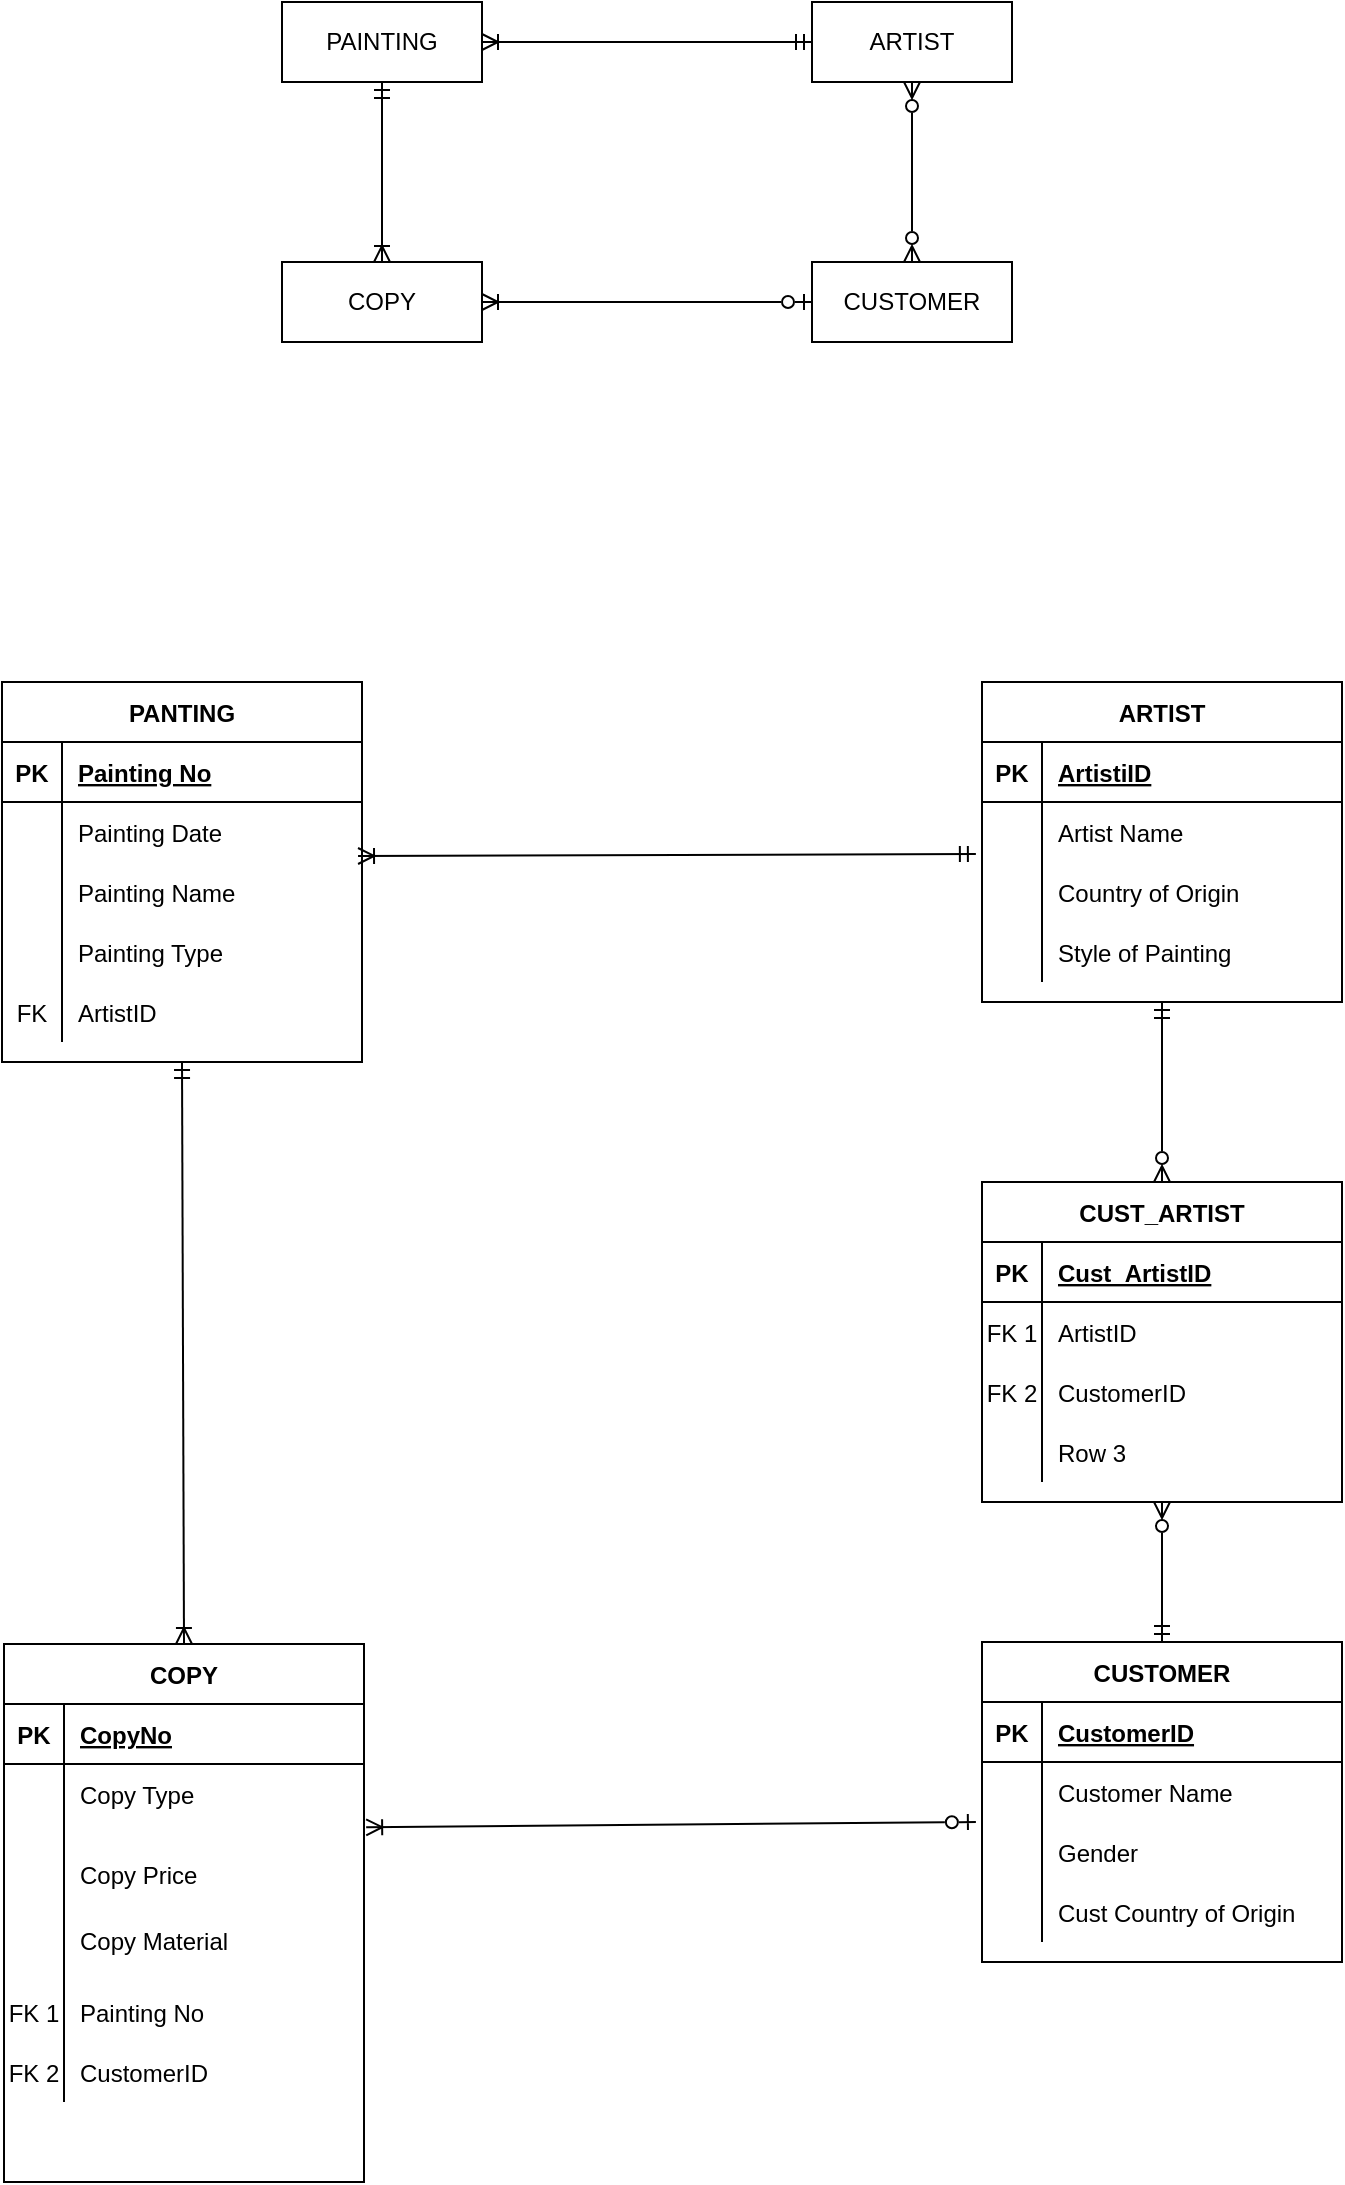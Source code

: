 <mxfile version="20.5.1" type="github"><diagram id="UgjrZTu-C4GXrfpV-J4F" name="Page-1"><mxGraphModel dx="1018" dy="602" grid="1" gridSize="10" guides="1" tooltips="1" connect="1" arrows="1" fold="1" page="1" pageScale="1" pageWidth="850" pageHeight="1100" math="0" shadow="0"><root><mxCell id="0"/><mxCell id="1" parent="0"/><mxCell id="Kl8KlTdCueOuK2SYNCw9-1" value="PANTING" style="shape=table;startSize=30;container=1;collapsible=1;childLayout=tableLayout;fixedRows=1;rowLines=0;fontStyle=1;align=center;resizeLast=1;" parent="1" vertex="1"><mxGeometry x="80" y="430" width="180" height="190" as="geometry"/></mxCell><mxCell id="Kl8KlTdCueOuK2SYNCw9-2" value="" style="shape=tableRow;horizontal=0;startSize=0;swimlaneHead=0;swimlaneBody=0;fillColor=none;collapsible=0;dropTarget=0;points=[[0,0.5],[1,0.5]];portConstraint=eastwest;top=0;left=0;right=0;bottom=1;" parent="Kl8KlTdCueOuK2SYNCw9-1" vertex="1"><mxGeometry y="30" width="180" height="30" as="geometry"/></mxCell><mxCell id="Kl8KlTdCueOuK2SYNCw9-3" value="PK" style="shape=partialRectangle;connectable=0;fillColor=none;top=0;left=0;bottom=0;right=0;fontStyle=1;overflow=hidden;" parent="Kl8KlTdCueOuK2SYNCw9-2" vertex="1"><mxGeometry width="30" height="30" as="geometry"><mxRectangle width="30" height="30" as="alternateBounds"/></mxGeometry></mxCell><mxCell id="Kl8KlTdCueOuK2SYNCw9-4" value="Painting No" style="shape=partialRectangle;connectable=0;fillColor=none;top=0;left=0;bottom=0;right=0;align=left;spacingLeft=6;fontStyle=5;overflow=hidden;" parent="Kl8KlTdCueOuK2SYNCw9-2" vertex="1"><mxGeometry x="30" width="150" height="30" as="geometry"><mxRectangle width="150" height="30" as="alternateBounds"/></mxGeometry></mxCell><mxCell id="Kl8KlTdCueOuK2SYNCw9-5" value="" style="shape=tableRow;horizontal=0;startSize=0;swimlaneHead=0;swimlaneBody=0;fillColor=none;collapsible=0;dropTarget=0;points=[[0,0.5],[1,0.5]];portConstraint=eastwest;top=0;left=0;right=0;bottom=0;" parent="Kl8KlTdCueOuK2SYNCw9-1" vertex="1"><mxGeometry y="60" width="180" height="30" as="geometry"/></mxCell><mxCell id="Kl8KlTdCueOuK2SYNCw9-6" value="" style="shape=partialRectangle;connectable=0;fillColor=none;top=0;left=0;bottom=0;right=0;editable=1;overflow=hidden;" parent="Kl8KlTdCueOuK2SYNCw9-5" vertex="1"><mxGeometry width="30" height="30" as="geometry"><mxRectangle width="30" height="30" as="alternateBounds"/></mxGeometry></mxCell><mxCell id="Kl8KlTdCueOuK2SYNCw9-7" value="Painting Date" style="shape=partialRectangle;connectable=0;fillColor=none;top=0;left=0;bottom=0;right=0;align=left;spacingLeft=6;overflow=hidden;" parent="Kl8KlTdCueOuK2SYNCw9-5" vertex="1"><mxGeometry x="30" width="150" height="30" as="geometry"><mxRectangle width="150" height="30" as="alternateBounds"/></mxGeometry></mxCell><mxCell id="Kl8KlTdCueOuK2SYNCw9-8" value="" style="shape=tableRow;horizontal=0;startSize=0;swimlaneHead=0;swimlaneBody=0;fillColor=none;collapsible=0;dropTarget=0;points=[[0,0.5],[1,0.5]];portConstraint=eastwest;top=0;left=0;right=0;bottom=0;" parent="Kl8KlTdCueOuK2SYNCw9-1" vertex="1"><mxGeometry y="90" width="180" height="30" as="geometry"/></mxCell><mxCell id="Kl8KlTdCueOuK2SYNCw9-9" value="" style="shape=partialRectangle;connectable=0;fillColor=none;top=0;left=0;bottom=0;right=0;editable=1;overflow=hidden;" parent="Kl8KlTdCueOuK2SYNCw9-8" vertex="1"><mxGeometry width="30" height="30" as="geometry"><mxRectangle width="30" height="30" as="alternateBounds"/></mxGeometry></mxCell><mxCell id="Kl8KlTdCueOuK2SYNCw9-10" value="Painting Name" style="shape=partialRectangle;connectable=0;fillColor=none;top=0;left=0;bottom=0;right=0;align=left;spacingLeft=6;overflow=hidden;" parent="Kl8KlTdCueOuK2SYNCw9-8" vertex="1"><mxGeometry x="30" width="150" height="30" as="geometry"><mxRectangle width="150" height="30" as="alternateBounds"/></mxGeometry></mxCell><mxCell id="Kl8KlTdCueOuK2SYNCw9-11" value="" style="shape=tableRow;horizontal=0;startSize=0;swimlaneHead=0;swimlaneBody=0;fillColor=none;collapsible=0;dropTarget=0;points=[[0,0.5],[1,0.5]];portConstraint=eastwest;top=0;left=0;right=0;bottom=0;" parent="Kl8KlTdCueOuK2SYNCw9-1" vertex="1"><mxGeometry y="120" width="180" height="30" as="geometry"/></mxCell><mxCell id="Kl8KlTdCueOuK2SYNCw9-12" value="" style="shape=partialRectangle;connectable=0;fillColor=none;top=0;left=0;bottom=0;right=0;editable=1;overflow=hidden;" parent="Kl8KlTdCueOuK2SYNCw9-11" vertex="1"><mxGeometry width="30" height="30" as="geometry"><mxRectangle width="30" height="30" as="alternateBounds"/></mxGeometry></mxCell><mxCell id="Kl8KlTdCueOuK2SYNCw9-13" value="Painting Type" style="shape=partialRectangle;connectable=0;fillColor=none;top=0;left=0;bottom=0;right=0;align=left;spacingLeft=6;overflow=hidden;" parent="Kl8KlTdCueOuK2SYNCw9-11" vertex="1"><mxGeometry x="30" width="150" height="30" as="geometry"><mxRectangle width="150" height="30" as="alternateBounds"/></mxGeometry></mxCell><mxCell id="DbjC0ZwZHZC5lsRyCzgc-69" value="" style="shape=tableRow;horizontal=0;startSize=0;swimlaneHead=0;swimlaneBody=0;fillColor=none;collapsible=0;dropTarget=0;points=[[0,0.5],[1,0.5]];portConstraint=eastwest;top=0;left=0;right=0;bottom=0;" vertex="1" parent="Kl8KlTdCueOuK2SYNCw9-1"><mxGeometry y="150" width="180" height="30" as="geometry"/></mxCell><mxCell id="DbjC0ZwZHZC5lsRyCzgc-70" value="FK" style="shape=partialRectangle;connectable=0;fillColor=none;top=0;left=0;bottom=0;right=0;editable=1;overflow=hidden;" vertex="1" parent="DbjC0ZwZHZC5lsRyCzgc-69"><mxGeometry width="30" height="30" as="geometry"><mxRectangle width="30" height="30" as="alternateBounds"/></mxGeometry></mxCell><mxCell id="DbjC0ZwZHZC5lsRyCzgc-71" value="ArtistID" style="shape=partialRectangle;connectable=0;fillColor=none;top=0;left=0;bottom=0;right=0;align=left;spacingLeft=6;overflow=hidden;" vertex="1" parent="DbjC0ZwZHZC5lsRyCzgc-69"><mxGeometry x="30" width="150" height="30" as="geometry"><mxRectangle width="150" height="30" as="alternateBounds"/></mxGeometry></mxCell><mxCell id="Kl8KlTdCueOuK2SYNCw9-14" value="PAINTING" style="whiteSpace=wrap;html=1;align=center;" parent="1" vertex="1"><mxGeometry x="220" y="90" width="100" height="40" as="geometry"/></mxCell><mxCell id="Kl8KlTdCueOuK2SYNCw9-15" value="ARTIST" style="whiteSpace=wrap;html=1;align=center;" parent="1" vertex="1"><mxGeometry x="485" y="90" width="100" height="40" as="geometry"/></mxCell><mxCell id="Kl8KlTdCueOuK2SYNCw9-16" value="COPY" style="whiteSpace=wrap;html=1;align=center;" parent="1" vertex="1"><mxGeometry x="220" y="220" width="100" height="40" as="geometry"/></mxCell><mxCell id="Kl8KlTdCueOuK2SYNCw9-17" value="CUSTOMER" style="whiteSpace=wrap;html=1;align=center;" parent="1" vertex="1"><mxGeometry x="485" y="220" width="100" height="40" as="geometry"/></mxCell><mxCell id="Kl8KlTdCueOuK2SYNCw9-18" value="" style="endArrow=ERmandOne;html=1;rounded=0;entryX=0;entryY=0.5;entryDx=0;entryDy=0;exitX=1;exitY=0.5;exitDx=0;exitDy=0;startArrow=ERoneToMany;startFill=0;endFill=0;" parent="1" source="Kl8KlTdCueOuK2SYNCw9-14" target="Kl8KlTdCueOuK2SYNCw9-15" edge="1"><mxGeometry relative="1" as="geometry"><mxPoint x="345" y="230" as="sourcePoint"/><mxPoint x="345" y="270" as="targetPoint"/></mxGeometry></mxCell><mxCell id="DbjC0ZwZHZC5lsRyCzgc-3" value="" style="endArrow=ERmandOne;html=1;rounded=0;entryX=0.5;entryY=1;entryDx=0;entryDy=0;startArrow=ERoneToMany;startFill=0;endFill=0;exitX=0.5;exitY=0;exitDx=0;exitDy=0;" edge="1" parent="1" source="Kl8KlTdCueOuK2SYNCw9-16" target="Kl8KlTdCueOuK2SYNCw9-14"><mxGeometry width="50" height="50" relative="1" as="geometry"><mxPoint x="270" y="210" as="sourcePoint"/><mxPoint x="310" y="160" as="targetPoint"/></mxGeometry></mxCell><mxCell id="DbjC0ZwZHZC5lsRyCzgc-5" value="" style="endArrow=ERzeroToOne;html=1;rounded=0;exitX=1;exitY=0.5;exitDx=0;exitDy=0;entryX=0;entryY=0.5;entryDx=0;entryDy=0;startArrow=ERoneToMany;startFill=0;endFill=0;" edge="1" parent="1" source="Kl8KlTdCueOuK2SYNCw9-16" target="Kl8KlTdCueOuK2SYNCw9-17"><mxGeometry width="50" height="50" relative="1" as="geometry"><mxPoint x="355" y="280" as="sourcePoint"/><mxPoint x="405" y="230" as="targetPoint"/></mxGeometry></mxCell><mxCell id="DbjC0ZwZHZC5lsRyCzgc-6" value="" style="endArrow=ERzeroToMany;html=1;rounded=0;exitX=0.5;exitY=0;exitDx=0;exitDy=0;entryX=0.5;entryY=1;entryDx=0;entryDy=0;endFill=0;startArrow=ERzeroToMany;startFill=0;" edge="1" parent="1" source="Kl8KlTdCueOuK2SYNCw9-17" target="Kl8KlTdCueOuK2SYNCw9-15"><mxGeometry width="50" height="50" relative="1" as="geometry"><mxPoint x="515" y="210" as="sourcePoint"/><mxPoint x="565" y="160" as="targetPoint"/></mxGeometry></mxCell><mxCell id="DbjC0ZwZHZC5lsRyCzgc-7" value="ARTIST" style="shape=table;startSize=30;container=1;collapsible=1;childLayout=tableLayout;fixedRows=1;rowLines=0;fontStyle=1;align=center;resizeLast=1;" vertex="1" parent="1"><mxGeometry x="570" y="430" width="180" height="160" as="geometry"/></mxCell><mxCell id="DbjC0ZwZHZC5lsRyCzgc-8" value="" style="shape=tableRow;horizontal=0;startSize=0;swimlaneHead=0;swimlaneBody=0;fillColor=none;collapsible=0;dropTarget=0;points=[[0,0.5],[1,0.5]];portConstraint=eastwest;top=0;left=0;right=0;bottom=1;" vertex="1" parent="DbjC0ZwZHZC5lsRyCzgc-7"><mxGeometry y="30" width="180" height="30" as="geometry"/></mxCell><mxCell id="DbjC0ZwZHZC5lsRyCzgc-9" value="PK" style="shape=partialRectangle;connectable=0;fillColor=none;top=0;left=0;bottom=0;right=0;fontStyle=1;overflow=hidden;" vertex="1" parent="DbjC0ZwZHZC5lsRyCzgc-8"><mxGeometry width="30" height="30" as="geometry"><mxRectangle width="30" height="30" as="alternateBounds"/></mxGeometry></mxCell><mxCell id="DbjC0ZwZHZC5lsRyCzgc-10" value="ArtistiID" style="shape=partialRectangle;connectable=0;fillColor=none;top=0;left=0;bottom=0;right=0;align=left;spacingLeft=6;fontStyle=5;overflow=hidden;" vertex="1" parent="DbjC0ZwZHZC5lsRyCzgc-8"><mxGeometry x="30" width="150" height="30" as="geometry"><mxRectangle width="150" height="30" as="alternateBounds"/></mxGeometry></mxCell><mxCell id="DbjC0ZwZHZC5lsRyCzgc-11" value="" style="shape=tableRow;horizontal=0;startSize=0;swimlaneHead=0;swimlaneBody=0;fillColor=none;collapsible=0;dropTarget=0;points=[[0,0.5],[1,0.5]];portConstraint=eastwest;top=0;left=0;right=0;bottom=0;" vertex="1" parent="DbjC0ZwZHZC5lsRyCzgc-7"><mxGeometry y="60" width="180" height="30" as="geometry"/></mxCell><mxCell id="DbjC0ZwZHZC5lsRyCzgc-12" value="" style="shape=partialRectangle;connectable=0;fillColor=none;top=0;left=0;bottom=0;right=0;editable=1;overflow=hidden;" vertex="1" parent="DbjC0ZwZHZC5lsRyCzgc-11"><mxGeometry width="30" height="30" as="geometry"><mxRectangle width="30" height="30" as="alternateBounds"/></mxGeometry></mxCell><mxCell id="DbjC0ZwZHZC5lsRyCzgc-13" value="Artist Name" style="shape=partialRectangle;connectable=0;fillColor=none;top=0;left=0;bottom=0;right=0;align=left;spacingLeft=6;overflow=hidden;" vertex="1" parent="DbjC0ZwZHZC5lsRyCzgc-11"><mxGeometry x="30" width="150" height="30" as="geometry"><mxRectangle width="150" height="30" as="alternateBounds"/></mxGeometry></mxCell><mxCell id="DbjC0ZwZHZC5lsRyCzgc-14" value="" style="shape=tableRow;horizontal=0;startSize=0;swimlaneHead=0;swimlaneBody=0;fillColor=none;collapsible=0;dropTarget=0;points=[[0,0.5],[1,0.5]];portConstraint=eastwest;top=0;left=0;right=0;bottom=0;" vertex="1" parent="DbjC0ZwZHZC5lsRyCzgc-7"><mxGeometry y="90" width="180" height="30" as="geometry"/></mxCell><mxCell id="DbjC0ZwZHZC5lsRyCzgc-15" value="" style="shape=partialRectangle;connectable=0;fillColor=none;top=0;left=0;bottom=0;right=0;editable=1;overflow=hidden;" vertex="1" parent="DbjC0ZwZHZC5lsRyCzgc-14"><mxGeometry width="30" height="30" as="geometry"><mxRectangle width="30" height="30" as="alternateBounds"/></mxGeometry></mxCell><mxCell id="DbjC0ZwZHZC5lsRyCzgc-16" value="Country of Origin" style="shape=partialRectangle;connectable=0;fillColor=none;top=0;left=0;bottom=0;right=0;align=left;spacingLeft=6;overflow=hidden;" vertex="1" parent="DbjC0ZwZHZC5lsRyCzgc-14"><mxGeometry x="30" width="150" height="30" as="geometry"><mxRectangle width="150" height="30" as="alternateBounds"/></mxGeometry></mxCell><mxCell id="DbjC0ZwZHZC5lsRyCzgc-17" value="" style="shape=tableRow;horizontal=0;startSize=0;swimlaneHead=0;swimlaneBody=0;fillColor=none;collapsible=0;dropTarget=0;points=[[0,0.5],[1,0.5]];portConstraint=eastwest;top=0;left=0;right=0;bottom=0;" vertex="1" parent="DbjC0ZwZHZC5lsRyCzgc-7"><mxGeometry y="120" width="180" height="30" as="geometry"/></mxCell><mxCell id="DbjC0ZwZHZC5lsRyCzgc-18" value="" style="shape=partialRectangle;connectable=0;fillColor=none;top=0;left=0;bottom=0;right=0;editable=1;overflow=hidden;" vertex="1" parent="DbjC0ZwZHZC5lsRyCzgc-17"><mxGeometry width="30" height="30" as="geometry"><mxRectangle width="30" height="30" as="alternateBounds"/></mxGeometry></mxCell><mxCell id="DbjC0ZwZHZC5lsRyCzgc-19" value="Style of Painting" style="shape=partialRectangle;connectable=0;fillColor=none;top=0;left=0;bottom=0;right=0;align=left;spacingLeft=6;overflow=hidden;" vertex="1" parent="DbjC0ZwZHZC5lsRyCzgc-17"><mxGeometry x="30" width="150" height="30" as="geometry"><mxRectangle width="150" height="30" as="alternateBounds"/></mxGeometry></mxCell><mxCell id="DbjC0ZwZHZC5lsRyCzgc-20" value="COPY" style="shape=table;startSize=30;container=1;collapsible=1;childLayout=tableLayout;fixedRows=1;rowLines=0;fontStyle=1;align=center;resizeLast=1;" vertex="1" parent="1"><mxGeometry x="81" y="911" width="180" height="269" as="geometry"/></mxCell><mxCell id="DbjC0ZwZHZC5lsRyCzgc-21" value="" style="shape=tableRow;horizontal=0;startSize=0;swimlaneHead=0;swimlaneBody=0;fillColor=none;collapsible=0;dropTarget=0;points=[[0,0.5],[1,0.5]];portConstraint=eastwest;top=0;left=0;right=0;bottom=1;" vertex="1" parent="DbjC0ZwZHZC5lsRyCzgc-20"><mxGeometry y="30" width="180" height="30" as="geometry"/></mxCell><mxCell id="DbjC0ZwZHZC5lsRyCzgc-22" value="PK" style="shape=partialRectangle;connectable=0;fillColor=none;top=0;left=0;bottom=0;right=0;fontStyle=1;overflow=hidden;" vertex="1" parent="DbjC0ZwZHZC5lsRyCzgc-21"><mxGeometry width="30" height="30" as="geometry"><mxRectangle width="30" height="30" as="alternateBounds"/></mxGeometry></mxCell><mxCell id="DbjC0ZwZHZC5lsRyCzgc-23" value="CopyNo" style="shape=partialRectangle;connectable=0;fillColor=none;top=0;left=0;bottom=0;right=0;align=left;spacingLeft=6;fontStyle=5;overflow=hidden;" vertex="1" parent="DbjC0ZwZHZC5lsRyCzgc-21"><mxGeometry x="30" width="150" height="30" as="geometry"><mxRectangle width="150" height="30" as="alternateBounds"/></mxGeometry></mxCell><mxCell id="DbjC0ZwZHZC5lsRyCzgc-24" value="" style="shape=tableRow;horizontal=0;startSize=0;swimlaneHead=0;swimlaneBody=0;fillColor=none;collapsible=0;dropTarget=0;points=[[0,0.5],[1,0.5]];portConstraint=eastwest;top=0;left=0;right=0;bottom=0;" vertex="1" parent="DbjC0ZwZHZC5lsRyCzgc-20"><mxGeometry y="60" width="180" height="30" as="geometry"/></mxCell><mxCell id="DbjC0ZwZHZC5lsRyCzgc-25" value="" style="shape=partialRectangle;connectable=0;fillColor=none;top=0;left=0;bottom=0;right=0;editable=1;overflow=hidden;" vertex="1" parent="DbjC0ZwZHZC5lsRyCzgc-24"><mxGeometry width="30" height="30" as="geometry"><mxRectangle width="30" height="30" as="alternateBounds"/></mxGeometry></mxCell><mxCell id="DbjC0ZwZHZC5lsRyCzgc-26" value="Copy Type" style="shape=partialRectangle;connectable=0;fillColor=none;top=0;left=0;bottom=0;right=0;align=left;spacingLeft=6;overflow=hidden;" vertex="1" parent="DbjC0ZwZHZC5lsRyCzgc-24"><mxGeometry x="30" width="150" height="30" as="geometry"><mxRectangle width="150" height="30" as="alternateBounds"/></mxGeometry></mxCell><mxCell id="DbjC0ZwZHZC5lsRyCzgc-27" value="" style="shape=tableRow;horizontal=0;startSize=0;swimlaneHead=0;swimlaneBody=0;fillColor=none;collapsible=0;dropTarget=0;points=[[0,0.5],[1,0.5]];portConstraint=eastwest;top=0;left=0;right=0;bottom=0;" vertex="1" parent="DbjC0ZwZHZC5lsRyCzgc-20"><mxGeometry y="90" width="180" height="50" as="geometry"/></mxCell><mxCell id="DbjC0ZwZHZC5lsRyCzgc-28" value="" style="shape=partialRectangle;connectable=0;fillColor=none;top=0;left=0;bottom=0;right=0;editable=1;overflow=hidden;" vertex="1" parent="DbjC0ZwZHZC5lsRyCzgc-27"><mxGeometry width="30" height="50" as="geometry"><mxRectangle width="30" height="50" as="alternateBounds"/></mxGeometry></mxCell><mxCell id="DbjC0ZwZHZC5lsRyCzgc-29" value="Copy Price" style="shape=partialRectangle;connectable=0;fillColor=none;top=0;left=0;bottom=0;right=0;align=left;spacingLeft=6;overflow=hidden;" vertex="1" parent="DbjC0ZwZHZC5lsRyCzgc-27"><mxGeometry x="30" width="150" height="50" as="geometry"><mxRectangle width="150" height="50" as="alternateBounds"/></mxGeometry></mxCell><mxCell id="DbjC0ZwZHZC5lsRyCzgc-30" value="" style="shape=tableRow;horizontal=0;startSize=0;swimlaneHead=0;swimlaneBody=0;fillColor=none;collapsible=0;dropTarget=0;points=[[0,0.5],[1,0.5]];portConstraint=eastwest;top=0;left=0;right=0;bottom=0;" vertex="1" parent="DbjC0ZwZHZC5lsRyCzgc-20"><mxGeometry y="140" width="180" height="29" as="geometry"/></mxCell><mxCell id="DbjC0ZwZHZC5lsRyCzgc-31" value="" style="shape=partialRectangle;connectable=0;fillColor=none;top=0;left=0;bottom=0;right=0;editable=1;overflow=hidden;" vertex="1" parent="DbjC0ZwZHZC5lsRyCzgc-30"><mxGeometry width="30" height="29" as="geometry"><mxRectangle width="30" height="29" as="alternateBounds"/></mxGeometry></mxCell><mxCell id="DbjC0ZwZHZC5lsRyCzgc-32" value="Copy Material&#10;&#10;Painting No" style="shape=partialRectangle;connectable=0;fillColor=none;top=0;left=0;bottom=0;right=0;align=left;spacingLeft=6;overflow=hidden;" vertex="1" parent="DbjC0ZwZHZC5lsRyCzgc-30"><mxGeometry x="30" width="150" height="29" as="geometry"><mxRectangle width="150" height="29" as="alternateBounds"/></mxGeometry></mxCell><mxCell id="DbjC0ZwZHZC5lsRyCzgc-63" value="" style="shape=tableRow;horizontal=0;startSize=0;swimlaneHead=0;swimlaneBody=0;fillColor=none;collapsible=0;dropTarget=0;points=[[0,0.5],[1,0.5]];portConstraint=eastwest;top=0;left=0;right=0;bottom=0;" vertex="1" parent="DbjC0ZwZHZC5lsRyCzgc-20"><mxGeometry y="169" width="180" height="30" as="geometry"/></mxCell><mxCell id="DbjC0ZwZHZC5lsRyCzgc-64" value="FK 1" style="shape=partialRectangle;connectable=0;fillColor=none;top=0;left=0;bottom=0;right=0;editable=1;overflow=hidden;" vertex="1" parent="DbjC0ZwZHZC5lsRyCzgc-63"><mxGeometry width="30" height="30" as="geometry"><mxRectangle width="30" height="30" as="alternateBounds"/></mxGeometry></mxCell><mxCell id="DbjC0ZwZHZC5lsRyCzgc-65" value="Painting No" style="shape=partialRectangle;connectable=0;fillColor=none;top=0;left=0;bottom=0;right=0;align=left;spacingLeft=6;overflow=hidden;" vertex="1" parent="DbjC0ZwZHZC5lsRyCzgc-63"><mxGeometry x="30" width="150" height="30" as="geometry"><mxRectangle width="150" height="30" as="alternateBounds"/></mxGeometry></mxCell><mxCell id="DbjC0ZwZHZC5lsRyCzgc-66" value="" style="shape=tableRow;horizontal=0;startSize=0;swimlaneHead=0;swimlaneBody=0;fillColor=none;collapsible=0;dropTarget=0;points=[[0,0.5],[1,0.5]];portConstraint=eastwest;top=0;left=0;right=0;bottom=0;" vertex="1" parent="DbjC0ZwZHZC5lsRyCzgc-20"><mxGeometry y="199" width="180" height="30" as="geometry"/></mxCell><mxCell id="DbjC0ZwZHZC5lsRyCzgc-67" value="FK 2" style="shape=partialRectangle;connectable=0;fillColor=none;top=0;left=0;bottom=0;right=0;editable=1;overflow=hidden;" vertex="1" parent="DbjC0ZwZHZC5lsRyCzgc-66"><mxGeometry width="30" height="30" as="geometry"><mxRectangle width="30" height="30" as="alternateBounds"/></mxGeometry></mxCell><mxCell id="DbjC0ZwZHZC5lsRyCzgc-68" value="CustomerID" style="shape=partialRectangle;connectable=0;fillColor=none;top=0;left=0;bottom=0;right=0;align=left;spacingLeft=6;overflow=hidden;" vertex="1" parent="DbjC0ZwZHZC5lsRyCzgc-66"><mxGeometry x="30" width="150" height="30" as="geometry"><mxRectangle width="150" height="30" as="alternateBounds"/></mxGeometry></mxCell><mxCell id="DbjC0ZwZHZC5lsRyCzgc-33" value="CUSTOMER" style="shape=table;startSize=30;container=1;collapsible=1;childLayout=tableLayout;fixedRows=1;rowLines=0;fontStyle=1;align=center;resizeLast=1;" vertex="1" parent="1"><mxGeometry x="570" y="910" width="180" height="160" as="geometry"/></mxCell><mxCell id="DbjC0ZwZHZC5lsRyCzgc-34" value="" style="shape=tableRow;horizontal=0;startSize=0;swimlaneHead=0;swimlaneBody=0;fillColor=none;collapsible=0;dropTarget=0;points=[[0,0.5],[1,0.5]];portConstraint=eastwest;top=0;left=0;right=0;bottom=1;" vertex="1" parent="DbjC0ZwZHZC5lsRyCzgc-33"><mxGeometry y="30" width="180" height="30" as="geometry"/></mxCell><mxCell id="DbjC0ZwZHZC5lsRyCzgc-35" value="PK" style="shape=partialRectangle;connectable=0;fillColor=none;top=0;left=0;bottom=0;right=0;fontStyle=1;overflow=hidden;" vertex="1" parent="DbjC0ZwZHZC5lsRyCzgc-34"><mxGeometry width="30" height="30" as="geometry"><mxRectangle width="30" height="30" as="alternateBounds"/></mxGeometry></mxCell><mxCell id="DbjC0ZwZHZC5lsRyCzgc-36" value="CustomerID" style="shape=partialRectangle;connectable=0;fillColor=none;top=0;left=0;bottom=0;right=0;align=left;spacingLeft=6;fontStyle=5;overflow=hidden;" vertex="1" parent="DbjC0ZwZHZC5lsRyCzgc-34"><mxGeometry x="30" width="150" height="30" as="geometry"><mxRectangle width="150" height="30" as="alternateBounds"/></mxGeometry></mxCell><mxCell id="DbjC0ZwZHZC5lsRyCzgc-37" value="" style="shape=tableRow;horizontal=0;startSize=0;swimlaneHead=0;swimlaneBody=0;fillColor=none;collapsible=0;dropTarget=0;points=[[0,0.5],[1,0.5]];portConstraint=eastwest;top=0;left=0;right=0;bottom=0;" vertex="1" parent="DbjC0ZwZHZC5lsRyCzgc-33"><mxGeometry y="60" width="180" height="30" as="geometry"/></mxCell><mxCell id="DbjC0ZwZHZC5lsRyCzgc-38" value="" style="shape=partialRectangle;connectable=0;fillColor=none;top=0;left=0;bottom=0;right=0;editable=1;overflow=hidden;" vertex="1" parent="DbjC0ZwZHZC5lsRyCzgc-37"><mxGeometry width="30" height="30" as="geometry"><mxRectangle width="30" height="30" as="alternateBounds"/></mxGeometry></mxCell><mxCell id="DbjC0ZwZHZC5lsRyCzgc-39" value="Customer Name" style="shape=partialRectangle;connectable=0;fillColor=none;top=0;left=0;bottom=0;right=0;align=left;spacingLeft=6;overflow=hidden;" vertex="1" parent="DbjC0ZwZHZC5lsRyCzgc-37"><mxGeometry x="30" width="150" height="30" as="geometry"><mxRectangle width="150" height="30" as="alternateBounds"/></mxGeometry></mxCell><mxCell id="DbjC0ZwZHZC5lsRyCzgc-40" value="" style="shape=tableRow;horizontal=0;startSize=0;swimlaneHead=0;swimlaneBody=0;fillColor=none;collapsible=0;dropTarget=0;points=[[0,0.5],[1,0.5]];portConstraint=eastwest;top=0;left=0;right=0;bottom=0;" vertex="1" parent="DbjC0ZwZHZC5lsRyCzgc-33"><mxGeometry y="90" width="180" height="30" as="geometry"/></mxCell><mxCell id="DbjC0ZwZHZC5lsRyCzgc-41" value="" style="shape=partialRectangle;connectable=0;fillColor=none;top=0;left=0;bottom=0;right=0;editable=1;overflow=hidden;" vertex="1" parent="DbjC0ZwZHZC5lsRyCzgc-40"><mxGeometry width="30" height="30" as="geometry"><mxRectangle width="30" height="30" as="alternateBounds"/></mxGeometry></mxCell><mxCell id="DbjC0ZwZHZC5lsRyCzgc-42" value="Gender" style="shape=partialRectangle;connectable=0;fillColor=none;top=0;left=0;bottom=0;right=0;align=left;spacingLeft=6;overflow=hidden;" vertex="1" parent="DbjC0ZwZHZC5lsRyCzgc-40"><mxGeometry x="30" width="150" height="30" as="geometry"><mxRectangle width="150" height="30" as="alternateBounds"/></mxGeometry></mxCell><mxCell id="DbjC0ZwZHZC5lsRyCzgc-43" value="" style="shape=tableRow;horizontal=0;startSize=0;swimlaneHead=0;swimlaneBody=0;fillColor=none;collapsible=0;dropTarget=0;points=[[0,0.5],[1,0.5]];portConstraint=eastwest;top=0;left=0;right=0;bottom=0;" vertex="1" parent="DbjC0ZwZHZC5lsRyCzgc-33"><mxGeometry y="120" width="180" height="30" as="geometry"/></mxCell><mxCell id="DbjC0ZwZHZC5lsRyCzgc-44" value="" style="shape=partialRectangle;connectable=0;fillColor=none;top=0;left=0;bottom=0;right=0;editable=1;overflow=hidden;" vertex="1" parent="DbjC0ZwZHZC5lsRyCzgc-43"><mxGeometry width="30" height="30" as="geometry"><mxRectangle width="30" height="30" as="alternateBounds"/></mxGeometry></mxCell><mxCell id="DbjC0ZwZHZC5lsRyCzgc-45" value="Cust Country of Origin" style="shape=partialRectangle;connectable=0;fillColor=none;top=0;left=0;bottom=0;right=0;align=left;spacingLeft=6;overflow=hidden;" vertex="1" parent="DbjC0ZwZHZC5lsRyCzgc-43"><mxGeometry x="30" width="150" height="30" as="geometry"><mxRectangle width="150" height="30" as="alternateBounds"/></mxGeometry></mxCell><mxCell id="DbjC0ZwZHZC5lsRyCzgc-46" value="" style="endArrow=ERmandOne;html=1;rounded=0;exitX=0.989;exitY=-0.1;exitDx=0;exitDy=0;exitPerimeter=0;entryX=-0.017;entryY=-0.133;entryDx=0;entryDy=0;entryPerimeter=0;startArrow=ERoneToMany;startFill=0;endFill=0;" edge="1" parent="1" source="Kl8KlTdCueOuK2SYNCw9-8" target="DbjC0ZwZHZC5lsRyCzgc-14"><mxGeometry width="50" height="50" relative="1" as="geometry"><mxPoint x="360" y="530" as="sourcePoint"/><mxPoint x="410" y="480" as="targetPoint"/></mxGeometry></mxCell><mxCell id="DbjC0ZwZHZC5lsRyCzgc-47" value="" style="endArrow=ERmandOne;html=1;rounded=0;entryX=0.5;entryY=1;entryDx=0;entryDy=0;startArrow=ERoneToMany;startFill=0;endFill=0;exitX=0.5;exitY=0;exitDx=0;exitDy=0;" edge="1" parent="1" source="DbjC0ZwZHZC5lsRyCzgc-20" target="Kl8KlTdCueOuK2SYNCw9-1"><mxGeometry width="50" height="50" relative="1" as="geometry"><mxPoint x="169.5" y="700" as="sourcePoint"/><mxPoint x="169.5" y="610" as="targetPoint"/></mxGeometry></mxCell><mxCell id="DbjC0ZwZHZC5lsRyCzgc-48" value="" style="endArrow=ERzeroToOne;html=1;rounded=0;exitX=1.006;exitY=0.033;exitDx=0;exitDy=0;entryX=-0.017;entryY=1;entryDx=0;entryDy=0;startArrow=ERoneToMany;startFill=0;endFill=0;exitPerimeter=0;entryPerimeter=0;" edge="1" parent="1" source="DbjC0ZwZHZC5lsRyCzgc-27" target="DbjC0ZwZHZC5lsRyCzgc-37"><mxGeometry width="50" height="50" relative="1" as="geometry"><mxPoint x="270" y="810" as="sourcePoint"/><mxPoint x="435" y="810" as="targetPoint"/></mxGeometry></mxCell><mxCell id="DbjC0ZwZHZC5lsRyCzgc-49" value="CUST_ARTIST" style="shape=table;startSize=30;container=1;collapsible=1;childLayout=tableLayout;fixedRows=1;rowLines=0;fontStyle=1;align=center;resizeLast=1;" vertex="1" parent="1"><mxGeometry x="570" y="680" width="180" height="160" as="geometry"/></mxCell><mxCell id="DbjC0ZwZHZC5lsRyCzgc-50" value="" style="shape=tableRow;horizontal=0;startSize=0;swimlaneHead=0;swimlaneBody=0;fillColor=none;collapsible=0;dropTarget=0;points=[[0,0.5],[1,0.5]];portConstraint=eastwest;top=0;left=0;right=0;bottom=1;" vertex="1" parent="DbjC0ZwZHZC5lsRyCzgc-49"><mxGeometry y="30" width="180" height="30" as="geometry"/></mxCell><mxCell id="DbjC0ZwZHZC5lsRyCzgc-51" value="PK" style="shape=partialRectangle;connectable=0;fillColor=none;top=0;left=0;bottom=0;right=0;fontStyle=1;overflow=hidden;" vertex="1" parent="DbjC0ZwZHZC5lsRyCzgc-50"><mxGeometry width="30" height="30" as="geometry"><mxRectangle width="30" height="30" as="alternateBounds"/></mxGeometry></mxCell><mxCell id="DbjC0ZwZHZC5lsRyCzgc-52" value="Cust_ArtistID" style="shape=partialRectangle;connectable=0;fillColor=none;top=0;left=0;bottom=0;right=0;align=left;spacingLeft=6;fontStyle=5;overflow=hidden;" vertex="1" parent="DbjC0ZwZHZC5lsRyCzgc-50"><mxGeometry x="30" width="150" height="30" as="geometry"><mxRectangle width="150" height="30" as="alternateBounds"/></mxGeometry></mxCell><mxCell id="DbjC0ZwZHZC5lsRyCzgc-53" value="" style="shape=tableRow;horizontal=0;startSize=0;swimlaneHead=0;swimlaneBody=0;fillColor=none;collapsible=0;dropTarget=0;points=[[0,0.5],[1,0.5]];portConstraint=eastwest;top=0;left=0;right=0;bottom=0;" vertex="1" parent="DbjC0ZwZHZC5lsRyCzgc-49"><mxGeometry y="60" width="180" height="30" as="geometry"/></mxCell><mxCell id="DbjC0ZwZHZC5lsRyCzgc-54" value="FK 1" style="shape=partialRectangle;connectable=0;fillColor=none;top=0;left=0;bottom=0;right=0;editable=1;overflow=hidden;" vertex="1" parent="DbjC0ZwZHZC5lsRyCzgc-53"><mxGeometry width="30" height="30" as="geometry"><mxRectangle width="30" height="30" as="alternateBounds"/></mxGeometry></mxCell><mxCell id="DbjC0ZwZHZC5lsRyCzgc-55" value="ArtistID" style="shape=partialRectangle;connectable=0;fillColor=none;top=0;left=0;bottom=0;right=0;align=left;spacingLeft=6;overflow=hidden;" vertex="1" parent="DbjC0ZwZHZC5lsRyCzgc-53"><mxGeometry x="30" width="150" height="30" as="geometry"><mxRectangle width="150" height="30" as="alternateBounds"/></mxGeometry></mxCell><mxCell id="DbjC0ZwZHZC5lsRyCzgc-56" value="" style="shape=tableRow;horizontal=0;startSize=0;swimlaneHead=0;swimlaneBody=0;fillColor=none;collapsible=0;dropTarget=0;points=[[0,0.5],[1,0.5]];portConstraint=eastwest;top=0;left=0;right=0;bottom=0;" vertex="1" parent="DbjC0ZwZHZC5lsRyCzgc-49"><mxGeometry y="90" width="180" height="30" as="geometry"/></mxCell><mxCell id="DbjC0ZwZHZC5lsRyCzgc-57" value="FK 2" style="shape=partialRectangle;connectable=0;fillColor=none;top=0;left=0;bottom=0;right=0;editable=1;overflow=hidden;" vertex="1" parent="DbjC0ZwZHZC5lsRyCzgc-56"><mxGeometry width="30" height="30" as="geometry"><mxRectangle width="30" height="30" as="alternateBounds"/></mxGeometry></mxCell><mxCell id="DbjC0ZwZHZC5lsRyCzgc-58" value="CustomerID" style="shape=partialRectangle;connectable=0;fillColor=none;top=0;left=0;bottom=0;right=0;align=left;spacingLeft=6;overflow=hidden;" vertex="1" parent="DbjC0ZwZHZC5lsRyCzgc-56"><mxGeometry x="30" width="150" height="30" as="geometry"><mxRectangle width="150" height="30" as="alternateBounds"/></mxGeometry></mxCell><mxCell id="DbjC0ZwZHZC5lsRyCzgc-59" value="" style="shape=tableRow;horizontal=0;startSize=0;swimlaneHead=0;swimlaneBody=0;fillColor=none;collapsible=0;dropTarget=0;points=[[0,0.5],[1,0.5]];portConstraint=eastwest;top=0;left=0;right=0;bottom=0;" vertex="1" parent="DbjC0ZwZHZC5lsRyCzgc-49"><mxGeometry y="120" width="180" height="30" as="geometry"/></mxCell><mxCell id="DbjC0ZwZHZC5lsRyCzgc-60" value="" style="shape=partialRectangle;connectable=0;fillColor=none;top=0;left=0;bottom=0;right=0;editable=1;overflow=hidden;" vertex="1" parent="DbjC0ZwZHZC5lsRyCzgc-59"><mxGeometry width="30" height="30" as="geometry"><mxRectangle width="30" height="30" as="alternateBounds"/></mxGeometry></mxCell><mxCell id="DbjC0ZwZHZC5lsRyCzgc-61" value="Row 3" style="shape=partialRectangle;connectable=0;fillColor=none;top=0;left=0;bottom=0;right=0;align=left;spacingLeft=6;overflow=hidden;" vertex="1" parent="DbjC0ZwZHZC5lsRyCzgc-59"><mxGeometry x="30" width="150" height="30" as="geometry"><mxRectangle width="150" height="30" as="alternateBounds"/></mxGeometry></mxCell><mxCell id="DbjC0ZwZHZC5lsRyCzgc-62" value="" style="endArrow=ERmandOne;html=1;rounded=0;entryX=0.5;entryY=1;entryDx=0;entryDy=0;endFill=0;startArrow=ERzeroToMany;startFill=0;exitX=0.5;exitY=0;exitDx=0;exitDy=0;" edge="1" parent="1" source="DbjC0ZwZHZC5lsRyCzgc-49" target="DbjC0ZwZHZC5lsRyCzgc-7"><mxGeometry width="50" height="50" relative="1" as="geometry"><mxPoint x="660" y="670" as="sourcePoint"/><mxPoint x="659.5" y="600" as="targetPoint"/></mxGeometry></mxCell><mxCell id="DbjC0ZwZHZC5lsRyCzgc-72" value="" style="endArrow=ERzeroToMany;html=1;rounded=0;exitX=0.5;exitY=0;exitDx=0;exitDy=0;entryX=0.5;entryY=1;entryDx=0;entryDy=0;endFill=0;startArrow=ERmandOne;startFill=0;" edge="1" parent="1" source="DbjC0ZwZHZC5lsRyCzgc-33" target="DbjC0ZwZHZC5lsRyCzgc-49"><mxGeometry width="50" height="50" relative="1" as="geometry"><mxPoint x="420" y="900" as="sourcePoint"/><mxPoint x="470" y="850" as="targetPoint"/></mxGeometry></mxCell></root></mxGraphModel></diagram></mxfile>